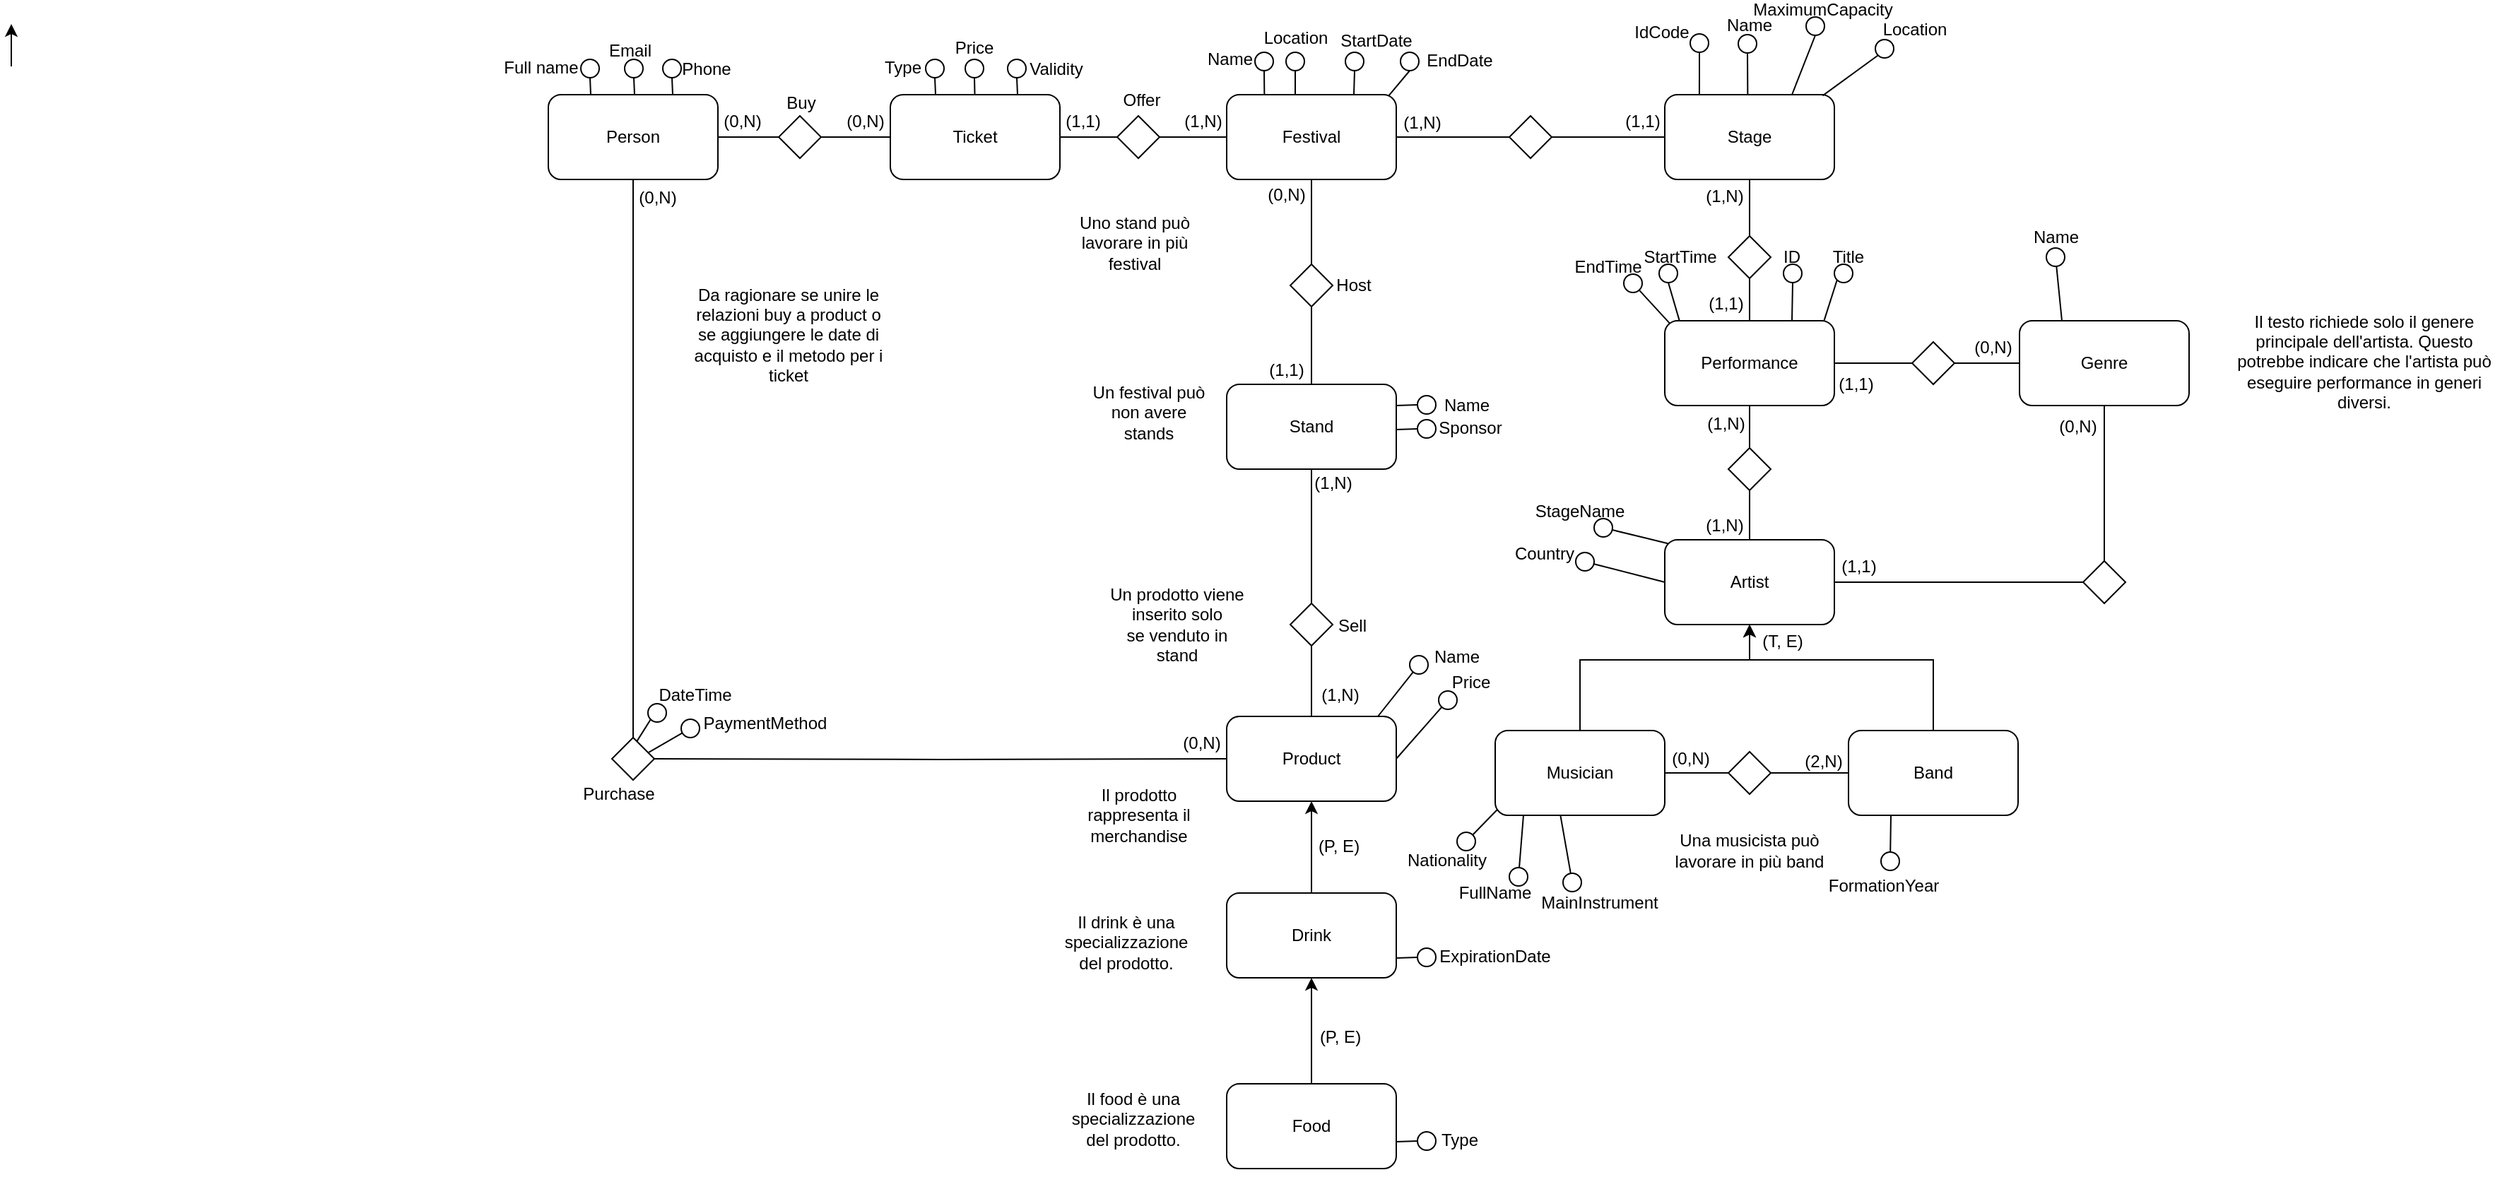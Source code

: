 <mxfile version="28.2.7">
  <diagram name="Pagina-1" id="s-XWecGlXijIhM-GH-9K">
    <mxGraphModel dx="2500" dy="947" grid="1" gridSize="10" guides="1" tooltips="1" connect="1" arrows="1" fold="1" page="1" pageScale="1" pageWidth="827" pageHeight="1169" math="0" shadow="0">
      <root>
        <mxCell id="0" />
        <mxCell id="1" parent="0" />
        <mxCell id="t1PmMs3IWx8FvDzvTRMG-1" value="Festival" style="rounded=1;whiteSpace=wrap;html=1;" parent="1" vertex="1">
          <mxGeometry x="200" y="120" width="120" height="60" as="geometry" />
        </mxCell>
        <mxCell id="t1PmMs3IWx8FvDzvTRMG-2" value="Artist" style="rounded=1;whiteSpace=wrap;html=1;" parent="1" vertex="1">
          <mxGeometry x="510" y="435" width="120" height="60" as="geometry" />
        </mxCell>
        <mxCell id="t1PmMs3IWx8FvDzvTRMG-3" value="Performance" style="rounded=1;whiteSpace=wrap;html=1;" parent="1" vertex="1">
          <mxGeometry x="510" y="280" width="120" height="60" as="geometry" />
        </mxCell>
        <mxCell id="t1PmMs3IWx8FvDzvTRMG-4" value="Stage" style="rounded=1;whiteSpace=wrap;html=1;" parent="1" vertex="1">
          <mxGeometry x="510" y="120" width="120" height="60" as="geometry" />
        </mxCell>
        <mxCell id="t1PmMs3IWx8FvDzvTRMG-10" style="edgeStyle=orthogonalEdgeStyle;rounded=0;orthogonalLoop=1;jettySize=auto;html=1;entryX=1;entryY=0.5;entryDx=0;entryDy=0;endArrow=none;endFill=0;" parent="1" source="t1PmMs3IWx8FvDzvTRMG-9" target="t1PmMs3IWx8FvDzvTRMG-1" edge="1">
          <mxGeometry relative="1" as="geometry" />
        </mxCell>
        <mxCell id="t1PmMs3IWx8FvDzvTRMG-9" value="" style="rhombus;whiteSpace=wrap;html=1;" parent="1" vertex="1">
          <mxGeometry x="400" y="135" width="30" height="30" as="geometry" />
        </mxCell>
        <mxCell id="t1PmMs3IWx8FvDzvTRMG-11" style="edgeStyle=orthogonalEdgeStyle;rounded=0;orthogonalLoop=1;jettySize=auto;html=1;endArrow=none;endFill=0;exitX=0;exitY=0.5;exitDx=0;exitDy=0;" parent="1" source="t1PmMs3IWx8FvDzvTRMG-4" target="t1PmMs3IWx8FvDzvTRMG-9" edge="1">
          <mxGeometry relative="1" as="geometry">
            <mxPoint x="540" y="140" as="sourcePoint" />
            <mxPoint x="460" y="140" as="targetPoint" />
          </mxGeometry>
        </mxCell>
        <mxCell id="t1PmMs3IWx8FvDzvTRMG-12" value="(1,1)" style="text;html=1;align=center;verticalAlign=middle;resizable=0;points=[];autosize=1;strokeColor=none;fillColor=none;" parent="1" vertex="1">
          <mxGeometry x="469" y="124" width="50" height="30" as="geometry" />
        </mxCell>
        <mxCell id="t1PmMs3IWx8FvDzvTRMG-13" value="(1,N)" style="text;html=1;align=center;verticalAlign=middle;resizable=0;points=[];autosize=1;strokeColor=none;fillColor=none;" parent="1" vertex="1">
          <mxGeometry x="313" y="125" width="50" height="30" as="geometry" />
        </mxCell>
        <mxCell id="t1PmMs3IWx8FvDzvTRMG-14" style="edgeStyle=orthogonalEdgeStyle;rounded=0;orthogonalLoop=1;jettySize=auto;html=1;entryX=0.5;entryY=1;entryDx=0;entryDy=0;endArrow=none;endFill=0;" parent="1" source="t1PmMs3IWx8FvDzvTRMG-15" target="t1PmMs3IWx8FvDzvTRMG-4" edge="1">
          <mxGeometry relative="1" as="geometry">
            <mxPoint x="250" y="300" as="targetPoint" />
          </mxGeometry>
        </mxCell>
        <mxCell id="t1PmMs3IWx8FvDzvTRMG-15" value="" style="rhombus;whiteSpace=wrap;html=1;" parent="1" vertex="1">
          <mxGeometry x="555" y="220" width="30" height="30" as="geometry" />
        </mxCell>
        <mxCell id="t1PmMs3IWx8FvDzvTRMG-16" style="edgeStyle=orthogonalEdgeStyle;rounded=0;orthogonalLoop=1;jettySize=auto;html=1;endArrow=none;endFill=0;exitX=0.5;exitY=0;exitDx=0;exitDy=0;" parent="1" source="t1PmMs3IWx8FvDzvTRMG-3" target="t1PmMs3IWx8FvDzvTRMG-15" edge="1">
          <mxGeometry relative="1" as="geometry">
            <mxPoint x="440" y="300" as="sourcePoint" />
            <mxPoint x="390" y="290" as="targetPoint" />
          </mxGeometry>
        </mxCell>
        <mxCell id="t1PmMs3IWx8FvDzvTRMG-17" value="(1,1)" style="text;html=1;align=center;verticalAlign=middle;resizable=0;points=[];autosize=1;strokeColor=none;fillColor=none;" parent="1" vertex="1">
          <mxGeometry x="528" y="253" width="50" height="30" as="geometry" />
        </mxCell>
        <mxCell id="t1PmMs3IWx8FvDzvTRMG-18" value="(1,N)" style="text;html=1;align=center;verticalAlign=middle;resizable=0;points=[];autosize=1;strokeColor=none;fillColor=none;" parent="1" vertex="1">
          <mxGeometry x="527" y="177" width="50" height="30" as="geometry" />
        </mxCell>
        <mxCell id="t1PmMs3IWx8FvDzvTRMG-20" style="edgeStyle=orthogonalEdgeStyle;rounded=0;orthogonalLoop=1;jettySize=auto;html=1;entryX=0.5;entryY=1;entryDx=0;entryDy=0;endArrow=none;endFill=0;" parent="1" source="t1PmMs3IWx8FvDzvTRMG-21" target="t1PmMs3IWx8FvDzvTRMG-3" edge="1">
          <mxGeometry relative="1" as="geometry">
            <mxPoint x="340" y="380" as="targetPoint" />
          </mxGeometry>
        </mxCell>
        <mxCell id="t1PmMs3IWx8FvDzvTRMG-21" value="" style="rhombus;whiteSpace=wrap;html=1;" parent="1" vertex="1">
          <mxGeometry x="555" y="370" width="30" height="30" as="geometry" />
        </mxCell>
        <mxCell id="t1PmMs3IWx8FvDzvTRMG-22" style="edgeStyle=orthogonalEdgeStyle;rounded=0;orthogonalLoop=1;jettySize=auto;html=1;endArrow=none;endFill=0;exitX=0.5;exitY=0;exitDx=0;exitDy=0;" parent="1" source="t1PmMs3IWx8FvDzvTRMG-2" target="t1PmMs3IWx8FvDzvTRMG-21" edge="1">
          <mxGeometry relative="1" as="geometry">
            <mxPoint x="570" y="430" as="sourcePoint" />
            <mxPoint x="160" y="490" as="targetPoint" />
          </mxGeometry>
        </mxCell>
        <mxCell id="t1PmMs3IWx8FvDzvTRMG-23" value="(1,N)" style="text;html=1;align=center;verticalAlign=middle;resizable=0;points=[];autosize=1;strokeColor=none;fillColor=none;" parent="1" vertex="1">
          <mxGeometry x="528" y="338" width="50" height="30" as="geometry" />
        </mxCell>
        <mxCell id="t1PmMs3IWx8FvDzvTRMG-24" value="(1,N)" style="text;html=1;align=center;verticalAlign=middle;resizable=0;points=[];autosize=1;strokeColor=none;fillColor=none;" parent="1" vertex="1">
          <mxGeometry x="527" y="410" width="50" height="30" as="geometry" />
        </mxCell>
        <mxCell id="t1PmMs3IWx8FvDzvTRMG-26" value="Musician" style="rounded=1;whiteSpace=wrap;html=1;" parent="1" vertex="1">
          <mxGeometry x="390" y="570" width="120" height="60" as="geometry" />
        </mxCell>
        <mxCell id="t1PmMs3IWx8FvDzvTRMG-27" value="" style="endArrow=classic;html=1;rounded=0;entryX=0.5;entryY=1;entryDx=0;entryDy=0;exitX=0.5;exitY=0;exitDx=0;exitDy=0;" parent="1" source="t1PmMs3IWx8FvDzvTRMG-26" target="t1PmMs3IWx8FvDzvTRMG-2" edge="1">
          <mxGeometry width="50" height="50" relative="1" as="geometry">
            <mxPoint x="530" y="540" as="sourcePoint" />
            <mxPoint x="580" y="490" as="targetPoint" />
            <Array as="points">
              <mxPoint x="450" y="520" />
              <mxPoint x="570" y="520" />
            </Array>
          </mxGeometry>
        </mxCell>
        <mxCell id="t1PmMs3IWx8FvDzvTRMG-28" value="Band" style="rounded=1;whiteSpace=wrap;html=1;" parent="1" vertex="1">
          <mxGeometry x="640" y="570" width="120" height="60" as="geometry" />
        </mxCell>
        <mxCell id="t1PmMs3IWx8FvDzvTRMG-29" value="" style="endArrow=classic;html=1;rounded=0;entryX=0.5;entryY=1;entryDx=0;entryDy=0;exitX=0.5;exitY=0;exitDx=0;exitDy=0;" parent="1" source="t1PmMs3IWx8FvDzvTRMG-28" target="t1PmMs3IWx8FvDzvTRMG-2" edge="1">
          <mxGeometry width="50" height="50" relative="1" as="geometry">
            <mxPoint x="800" y="540" as="sourcePoint" />
            <mxPoint x="600" y="330" as="targetPoint" />
            <Array as="points">
              <mxPoint x="700" y="520" />
              <mxPoint x="570" y="520" />
            </Array>
          </mxGeometry>
        </mxCell>
        <mxCell id="t1PmMs3IWx8FvDzvTRMG-30" style="edgeStyle=orthogonalEdgeStyle;rounded=0;orthogonalLoop=1;jettySize=auto;html=1;entryX=1;entryY=0.5;entryDx=0;entryDy=0;endArrow=none;endFill=0;" parent="1" source="t1PmMs3IWx8FvDzvTRMG-31" target="t1PmMs3IWx8FvDzvTRMG-26" edge="1">
          <mxGeometry relative="1" as="geometry">
            <mxPoint x="570" y="550" as="targetPoint" />
          </mxGeometry>
        </mxCell>
        <mxCell id="t1PmMs3IWx8FvDzvTRMG-31" value="" style="rhombus;whiteSpace=wrap;html=1;" parent="1" vertex="1">
          <mxGeometry x="555" y="585" width="30" height="30" as="geometry" />
        </mxCell>
        <mxCell id="t1PmMs3IWx8FvDzvTRMG-32" style="edgeStyle=orthogonalEdgeStyle;rounded=0;orthogonalLoop=1;jettySize=auto;html=1;endArrow=none;endFill=0;exitX=0;exitY=0.5;exitDx=0;exitDy=0;" parent="1" source="t1PmMs3IWx8FvDzvTRMG-28" target="t1PmMs3IWx8FvDzvTRMG-31" edge="1">
          <mxGeometry relative="1" as="geometry">
            <mxPoint x="790" y="680" as="sourcePoint" />
            <mxPoint x="390" y="660" as="targetPoint" />
          </mxGeometry>
        </mxCell>
        <mxCell id="t1PmMs3IWx8FvDzvTRMG-33" value="(0,N)" style="text;html=1;align=center;verticalAlign=middle;resizable=0;points=[];autosize=1;strokeColor=none;fillColor=none;" parent="1" vertex="1">
          <mxGeometry x="503" y="575" width="50" height="30" as="geometry" />
        </mxCell>
        <mxCell id="t1PmMs3IWx8FvDzvTRMG-34" value="(2,N)" style="text;html=1;align=center;verticalAlign=middle;resizable=0;points=[];autosize=1;strokeColor=none;fillColor=none;" parent="1" vertex="1">
          <mxGeometry x="597" y="577" width="50" height="30" as="geometry" />
        </mxCell>
        <mxCell id="t1PmMs3IWx8FvDzvTRMG-35" value="Una musicista può lavorare in più band" style="text;html=1;align=center;verticalAlign=middle;whiteSpace=wrap;rounded=0;" parent="1" vertex="1">
          <mxGeometry x="510" y="630" width="120" height="50" as="geometry" />
        </mxCell>
        <mxCell id="t1PmMs3IWx8FvDzvTRMG-36" value="Genre" style="rounded=1;whiteSpace=wrap;html=1;" parent="1" vertex="1">
          <mxGeometry x="761" y="280" width="120" height="60" as="geometry" />
        </mxCell>
        <mxCell id="t1PmMs3IWx8FvDzvTRMG-37" style="edgeStyle=orthogonalEdgeStyle;rounded=0;orthogonalLoop=1;jettySize=auto;html=1;entryX=0.5;entryY=1;entryDx=0;entryDy=0;endArrow=none;endFill=0;" parent="1" source="t1PmMs3IWx8FvDzvTRMG-38" target="t1PmMs3IWx8FvDzvTRMG-36" edge="1">
          <mxGeometry relative="1" as="geometry">
            <mxPoint x="795" y="375" as="targetPoint" />
          </mxGeometry>
        </mxCell>
        <mxCell id="t1PmMs3IWx8FvDzvTRMG-38" value="" style="rhombus;whiteSpace=wrap;html=1;" parent="1" vertex="1">
          <mxGeometry x="806" y="450" width="30" height="30" as="geometry" />
        </mxCell>
        <mxCell id="t1PmMs3IWx8FvDzvTRMG-39" style="edgeStyle=orthogonalEdgeStyle;rounded=0;orthogonalLoop=1;jettySize=auto;html=1;endArrow=none;endFill=0;exitX=1;exitY=0.5;exitDx=0;exitDy=0;" parent="1" source="t1PmMs3IWx8FvDzvTRMG-2" target="t1PmMs3IWx8FvDzvTRMG-38" edge="1">
          <mxGeometry relative="1" as="geometry">
            <mxPoint x="795" y="470" as="sourcePoint" />
            <mxPoint x="385" y="525" as="targetPoint" />
          </mxGeometry>
        </mxCell>
        <mxCell id="t1PmMs3IWx8FvDzvTRMG-40" value="(1,1)" style="text;html=1;align=center;verticalAlign=middle;resizable=0;points=[];autosize=1;strokeColor=none;fillColor=none;" parent="1" vertex="1">
          <mxGeometry x="622" y="439" width="50" height="30" as="geometry" />
        </mxCell>
        <mxCell id="t1PmMs3IWx8FvDzvTRMG-41" value="(0,N)" style="text;html=1;align=center;verticalAlign=middle;resizable=0;points=[];autosize=1;strokeColor=none;fillColor=none;" parent="1" vertex="1">
          <mxGeometry x="777" y="340" width="50" height="30" as="geometry" />
        </mxCell>
        <mxCell id="t1PmMs3IWx8FvDzvTRMG-42" style="edgeStyle=orthogonalEdgeStyle;rounded=0;orthogonalLoop=1;jettySize=auto;html=1;entryX=1;entryY=0.5;entryDx=0;entryDy=0;endArrow=none;endFill=0;" parent="1" source="t1PmMs3IWx8FvDzvTRMG-43" target="t1PmMs3IWx8FvDzvTRMG-3" edge="1">
          <mxGeometry relative="1" as="geometry">
            <mxPoint x="630" y="300" as="targetPoint" />
          </mxGeometry>
        </mxCell>
        <mxCell id="t1PmMs3IWx8FvDzvTRMG-43" value="" style="rhombus;whiteSpace=wrap;html=1;" parent="1" vertex="1">
          <mxGeometry x="685" y="295" width="30" height="30" as="geometry" />
        </mxCell>
        <mxCell id="t1PmMs3IWx8FvDzvTRMG-44" style="edgeStyle=orthogonalEdgeStyle;rounded=0;orthogonalLoop=1;jettySize=auto;html=1;endArrow=none;endFill=0;exitX=0;exitY=0.5;exitDx=0;exitDy=0;" parent="1" source="t1PmMs3IWx8FvDzvTRMG-36" target="t1PmMs3IWx8FvDzvTRMG-43" edge="1">
          <mxGeometry relative="1" as="geometry">
            <mxPoint x="760" y="295" as="sourcePoint" />
            <mxPoint x="270" y="400" as="targetPoint" />
          </mxGeometry>
        </mxCell>
        <mxCell id="t1PmMs3IWx8FvDzvTRMG-45" value="(0,N)" style="text;html=1;align=center;verticalAlign=middle;resizable=0;points=[];autosize=1;strokeColor=none;fillColor=none;" parent="1" vertex="1">
          <mxGeometry x="717" y="284" width="50" height="30" as="geometry" />
        </mxCell>
        <mxCell id="t1PmMs3IWx8FvDzvTRMG-46" value="(1,1)" style="text;html=1;align=center;verticalAlign=middle;resizable=0;points=[];autosize=1;strokeColor=none;fillColor=none;" parent="1" vertex="1">
          <mxGeometry x="620" y="310" width="50" height="30" as="geometry" />
        </mxCell>
        <mxCell id="t1PmMs3IWx8FvDzvTRMG-51" value="Il testo richiede solo il genere principale dell&#39;artista. Questo potrebbe indicare che l&#39;artista può eseguire performance in generi diversi." style="text;html=1;align=center;verticalAlign=middle;whiteSpace=wrap;rounded=0;" parent="1" vertex="1">
          <mxGeometry x="910" y="264" width="190" height="90" as="geometry" />
        </mxCell>
        <mxCell id="t1PmMs3IWx8FvDzvTRMG-52" value="Stand" style="rounded=1;whiteSpace=wrap;html=1;" parent="1" vertex="1">
          <mxGeometry x="200" y="325" width="120" height="60" as="geometry" />
        </mxCell>
        <mxCell id="t1PmMs3IWx8FvDzvTRMG-54" style="edgeStyle=orthogonalEdgeStyle;rounded=0;orthogonalLoop=1;jettySize=auto;html=1;entryX=0.5;entryY=1;entryDx=0;entryDy=0;endArrow=none;endFill=0;" parent="1" source="t1PmMs3IWx8FvDzvTRMG-55" target="t1PmMs3IWx8FvDzvTRMG-1" edge="1">
          <mxGeometry relative="1" as="geometry">
            <mxPoint x="277.5" y="200" as="targetPoint" />
          </mxGeometry>
        </mxCell>
        <mxCell id="t1PmMs3IWx8FvDzvTRMG-55" value="" style="rhombus;whiteSpace=wrap;html=1;" parent="1" vertex="1">
          <mxGeometry x="245" y="240" width="30" height="30" as="geometry" />
        </mxCell>
        <mxCell id="t1PmMs3IWx8FvDzvTRMG-56" style="edgeStyle=orthogonalEdgeStyle;rounded=0;orthogonalLoop=1;jettySize=auto;html=1;endArrow=none;endFill=0;exitX=0.5;exitY=0;exitDx=0;exitDy=0;" parent="1" source="t1PmMs3IWx8FvDzvTRMG-52" target="t1PmMs3IWx8FvDzvTRMG-55" edge="1">
          <mxGeometry relative="1" as="geometry">
            <mxPoint x="277.5" y="300" as="sourcePoint" />
            <mxPoint x="97.5" y="310" as="targetPoint" />
          </mxGeometry>
        </mxCell>
        <mxCell id="t1PmMs3IWx8FvDzvTRMG-57" value="(1,1)" style="text;html=1;align=center;verticalAlign=middle;resizable=0;points=[];autosize=1;strokeColor=none;fillColor=none;" parent="1" vertex="1">
          <mxGeometry x="217" y="300" width="50" height="30" as="geometry" />
        </mxCell>
        <mxCell id="t1PmMs3IWx8FvDzvTRMG-58" value="(0,N)" style="text;html=1;align=center;verticalAlign=middle;resizable=0;points=[];autosize=1;strokeColor=none;fillColor=none;" parent="1" vertex="1">
          <mxGeometry x="217" y="176" width="50" height="30" as="geometry" />
        </mxCell>
        <mxCell id="t1PmMs3IWx8FvDzvTRMG-59" value="Un festival può non avere stands" style="text;html=1;align=center;verticalAlign=middle;whiteSpace=wrap;rounded=0;" parent="1" vertex="1">
          <mxGeometry x="100" y="310" width="90" height="70" as="geometry" />
        </mxCell>
        <mxCell id="t1PmMs3IWx8FvDzvTRMG-60" value="Uno stand può lavorare in più festival" style="text;html=1;align=center;verticalAlign=middle;whiteSpace=wrap;rounded=0;" parent="1" vertex="1">
          <mxGeometry x="90" y="190" width="90" height="70" as="geometry" />
        </mxCell>
        <mxCell id="t1PmMs3IWx8FvDzvTRMG-61" value="Product" style="rounded=1;whiteSpace=wrap;html=1;" parent="1" vertex="1">
          <mxGeometry x="200" y="560" width="120" height="60" as="geometry" />
        </mxCell>
        <mxCell id="t1PmMs3IWx8FvDzvTRMG-62" style="edgeStyle=orthogonalEdgeStyle;rounded=0;orthogonalLoop=1;jettySize=auto;html=1;entryX=0.5;entryY=1;entryDx=0;entryDy=0;endArrow=none;endFill=0;" parent="1" source="t1PmMs3IWx8FvDzvTRMG-63" target="t1PmMs3IWx8FvDzvTRMG-52" edge="1">
          <mxGeometry relative="1" as="geometry">
            <mxPoint x="310" y="490" as="targetPoint" />
          </mxGeometry>
        </mxCell>
        <mxCell id="t1PmMs3IWx8FvDzvTRMG-63" value="" style="rhombus;whiteSpace=wrap;html=1;" parent="1" vertex="1">
          <mxGeometry x="245" y="480" width="30" height="30" as="geometry" />
        </mxCell>
        <mxCell id="t1PmMs3IWx8FvDzvTRMG-64" style="edgeStyle=orthogonalEdgeStyle;rounded=0;orthogonalLoop=1;jettySize=auto;html=1;endArrow=none;endFill=0;exitX=0.5;exitY=0;exitDx=0;exitDy=0;" parent="1" source="t1PmMs3IWx8FvDzvTRMG-61" target="t1PmMs3IWx8FvDzvTRMG-63" edge="1">
          <mxGeometry relative="1" as="geometry">
            <mxPoint x="435" y="705" as="sourcePoint" />
            <mxPoint x="272.5" y="690" as="targetPoint" />
          </mxGeometry>
        </mxCell>
        <mxCell id="t1PmMs3IWx8FvDzvTRMG-65" value="(1,N)" style="text;html=1;align=center;verticalAlign=middle;resizable=0;points=[];autosize=1;strokeColor=none;fillColor=none;" parent="1" vertex="1">
          <mxGeometry x="250" y="380" width="50" height="30" as="geometry" />
        </mxCell>
        <mxCell id="t1PmMs3IWx8FvDzvTRMG-66" value="(1,N)" style="text;html=1;align=center;verticalAlign=middle;resizable=0;points=[];autosize=1;strokeColor=none;fillColor=none;" parent="1" vertex="1">
          <mxGeometry x="255" y="530" width="50" height="30" as="geometry" />
        </mxCell>
        <mxCell id="t1PmMs3IWx8FvDzvTRMG-68" value="Un prodotto viene inserito solo se&amp;nbsp;venduto in stand" style="text;html=1;align=center;verticalAlign=middle;rounded=0;whiteSpace=wrap;" parent="1" vertex="1">
          <mxGeometry x="115" y="450" width="100" height="90" as="geometry" />
        </mxCell>
        <mxCell id="t1PmMs3IWx8FvDzvTRMG-69" value="Drink" style="rounded=1;whiteSpace=wrap;html=1;" parent="1" vertex="1">
          <mxGeometry x="200" y="685" width="120" height="60" as="geometry" />
        </mxCell>
        <mxCell id="t1PmMs3IWx8FvDzvTRMG-70" value="Food" style="rounded=1;whiteSpace=wrap;html=1;" parent="1" vertex="1">
          <mxGeometry x="200" y="820" width="120" height="60" as="geometry" />
        </mxCell>
        <mxCell id="t1PmMs3IWx8FvDzvTRMG-71" style="edgeStyle=orthogonalEdgeStyle;rounded=0;orthogonalLoop=1;jettySize=auto;html=1;exitX=0.5;exitY=1;exitDx=0;exitDy=0;" parent="1" source="t1PmMs3IWx8FvDzvTRMG-70" target="t1PmMs3IWx8FvDzvTRMG-70" edge="1">
          <mxGeometry relative="1" as="geometry" />
        </mxCell>
        <mxCell id="t1PmMs3IWx8FvDzvTRMG-72" value="" style="endArrow=classic;html=1;rounded=0;entryX=0.5;entryY=1;entryDx=0;entryDy=0;exitX=0.5;exitY=0;exitDx=0;exitDy=0;" parent="1" source="t1PmMs3IWx8FvDzvTRMG-70" target="t1PmMs3IWx8FvDzvTRMG-69" edge="1">
          <mxGeometry width="50" height="50" relative="1" as="geometry">
            <mxPoint x="285" y="870" as="sourcePoint" />
            <mxPoint x="335" y="820" as="targetPoint" />
          </mxGeometry>
        </mxCell>
        <mxCell id="t1PmMs3IWx8FvDzvTRMG-73" value="" style="endArrow=classic;html=1;rounded=0;entryX=0.5;entryY=1;entryDx=0;entryDy=0;exitX=0.5;exitY=0;exitDx=0;exitDy=0;" parent="1" source="t1PmMs3IWx8FvDzvTRMG-69" target="t1PmMs3IWx8FvDzvTRMG-61" edge="1">
          <mxGeometry width="50" height="50" relative="1" as="geometry">
            <mxPoint x="285" y="870" as="sourcePoint" />
            <mxPoint x="335" y="820" as="targetPoint" />
          </mxGeometry>
        </mxCell>
        <mxCell id="t1PmMs3IWx8FvDzvTRMG-74" value="Il prodotto rappresenta il merchandise" style="text;html=1;align=center;verticalAlign=middle;whiteSpace=wrap;rounded=0;" parent="1" vertex="1">
          <mxGeometry x="98" y="605" width="80" height="50" as="geometry" />
        </mxCell>
        <mxCell id="t1PmMs3IWx8FvDzvTRMG-75" value="Il drink è una specializzazione del prodotto." style="text;html=1;align=center;verticalAlign=middle;whiteSpace=wrap;rounded=0;" parent="1" vertex="1">
          <mxGeometry x="89" y="695" width="80" height="50" as="geometry" />
        </mxCell>
        <mxCell id="t1PmMs3IWx8FvDzvTRMG-76" value="Il food è una specializzazione del prodotto." style="text;html=1;align=center;verticalAlign=middle;whiteSpace=wrap;rounded=0;" parent="1" vertex="1">
          <mxGeometry x="94" y="820" width="80" height="50" as="geometry" />
        </mxCell>
        <mxCell id="t1PmMs3IWx8FvDzvTRMG-77" value="Ticket" style="rounded=1;whiteSpace=wrap;html=1;" parent="1" vertex="1">
          <mxGeometry x="-38" y="120" width="120" height="60" as="geometry" />
        </mxCell>
        <mxCell id="t1PmMs3IWx8FvDzvTRMG-78" style="edgeStyle=orthogonalEdgeStyle;rounded=0;orthogonalLoop=1;jettySize=auto;html=1;endArrow=none;endFill=0;entryX=1;entryY=0.5;entryDx=0;entryDy=0;" parent="1" source="t1PmMs3IWx8FvDzvTRMG-79" target="t1PmMs3IWx8FvDzvTRMG-77" edge="1">
          <mxGeometry relative="1" as="geometry">
            <mxPoint x="100" y="140" as="targetPoint" />
          </mxGeometry>
        </mxCell>
        <mxCell id="t1PmMs3IWx8FvDzvTRMG-79" value="" style="rhombus;whiteSpace=wrap;html=1;" parent="1" vertex="1">
          <mxGeometry x="122.5" y="135" width="30" height="30" as="geometry" />
        </mxCell>
        <mxCell id="t1PmMs3IWx8FvDzvTRMG-80" style="edgeStyle=orthogonalEdgeStyle;rounded=0;orthogonalLoop=1;jettySize=auto;html=1;endArrow=none;endFill=0;entryX=1;entryY=0.5;entryDx=0;entryDy=0;exitX=0;exitY=0.5;exitDx=0;exitDy=0;" parent="1" source="t1PmMs3IWx8FvDzvTRMG-1" target="t1PmMs3IWx8FvDzvTRMG-79" edge="1">
          <mxGeometry relative="1" as="geometry">
            <mxPoint x="190" y="150" as="sourcePoint" />
            <mxPoint x="122.5" y="160" as="targetPoint" />
          </mxGeometry>
        </mxCell>
        <mxCell id="t1PmMs3IWx8FvDzvTRMG-81" value="(1,1)" style="text;html=1;align=center;verticalAlign=middle;resizable=0;points=[];autosize=1;strokeColor=none;fillColor=none;" parent="1" vertex="1">
          <mxGeometry x="72.5" y="124" width="50" height="30" as="geometry" />
        </mxCell>
        <mxCell id="t1PmMs3IWx8FvDzvTRMG-82" value="(1,N)" style="text;html=1;align=center;verticalAlign=middle;resizable=0;points=[];autosize=1;strokeColor=none;fillColor=none;" parent="1" vertex="1">
          <mxGeometry x="158" y="124" width="50" height="30" as="geometry" />
        </mxCell>
        <mxCell id="t1PmMs3IWx8FvDzvTRMG-83" value="Person" style="rounded=1;whiteSpace=wrap;html=1;" parent="1" vertex="1">
          <mxGeometry x="-280" y="120" width="120" height="60" as="geometry" />
        </mxCell>
        <mxCell id="t1PmMs3IWx8FvDzvTRMG-84" style="edgeStyle=orthogonalEdgeStyle;rounded=0;orthogonalLoop=1;jettySize=auto;html=1;endArrow=none;endFill=0;entryX=1;entryY=0.5;entryDx=0;entryDy=0;" parent="1" source="t1PmMs3IWx8FvDzvTRMG-85" target="t1PmMs3IWx8FvDzvTRMG-83" edge="1">
          <mxGeometry relative="1" as="geometry">
            <mxPoint x="-140" y="160" as="targetPoint" />
          </mxGeometry>
        </mxCell>
        <mxCell id="t1PmMs3IWx8FvDzvTRMG-85" value="" style="rhombus;whiteSpace=wrap;html=1;" parent="1" vertex="1">
          <mxGeometry x="-117" y="135" width="30" height="30" as="geometry" />
        </mxCell>
        <mxCell id="t1PmMs3IWx8FvDzvTRMG-86" style="edgeStyle=orthogonalEdgeStyle;rounded=0;orthogonalLoop=1;jettySize=auto;html=1;endArrow=none;endFill=0;entryX=1;entryY=0.5;entryDx=0;entryDy=0;exitX=0;exitY=0.5;exitDx=0;exitDy=0;" parent="1" source="t1PmMs3IWx8FvDzvTRMG-77" target="t1PmMs3IWx8FvDzvTRMG-85" edge="1">
          <mxGeometry relative="1" as="geometry">
            <mxPoint x="-42.5" y="150" as="sourcePoint" />
            <mxPoint x="-120" y="160" as="targetPoint" />
          </mxGeometry>
        </mxCell>
        <mxCell id="t1PmMs3IWx8FvDzvTRMG-87" value="(0,N)" style="text;html=1;align=center;verticalAlign=middle;resizable=0;points=[];autosize=1;strokeColor=none;fillColor=none;" parent="1" vertex="1">
          <mxGeometry x="-81" y="124" width="50" height="30" as="geometry" />
        </mxCell>
        <mxCell id="t1PmMs3IWx8FvDzvTRMG-88" value="(0,N)" style="text;html=1;align=center;verticalAlign=middle;resizable=0;points=[];autosize=1;strokeColor=none;fillColor=none;" parent="1" vertex="1">
          <mxGeometry x="-168" y="124" width="50" height="30" as="geometry" />
        </mxCell>
        <mxCell id="t1PmMs3IWx8FvDzvTRMG-90" style="edgeStyle=orthogonalEdgeStyle;rounded=0;orthogonalLoop=1;jettySize=auto;html=1;entryX=0.5;entryY=1;entryDx=0;entryDy=0;endArrow=none;endFill=0;" parent="1" source="t1PmMs3IWx8FvDzvTRMG-91" target="t1PmMs3IWx8FvDzvTRMG-83" edge="1">
          <mxGeometry relative="1" as="geometry">
            <mxPoint x="-125" y="275" as="targetPoint" />
          </mxGeometry>
        </mxCell>
        <mxCell id="t1PmMs3IWx8FvDzvTRMG-91" value="" style="rhombus;whiteSpace=wrap;html=1;" parent="1" vertex="1">
          <mxGeometry x="-235" y="575" width="30" height="30" as="geometry" />
        </mxCell>
        <mxCell id="t1PmMs3IWx8FvDzvTRMG-92" style="edgeStyle=orthogonalEdgeStyle;rounded=0;orthogonalLoop=1;jettySize=auto;html=1;endArrow=none;endFill=0;exitX=0;exitY=0.5;exitDx=0;exitDy=0;entryX=1;entryY=0.5;entryDx=0;entryDy=0;" parent="1" target="t1PmMs3IWx8FvDzvTRMG-91" edge="1">
          <mxGeometry relative="1" as="geometry">
            <mxPoint x="200" y="590" as="sourcePoint" />
            <mxPoint x="-180" y="600" as="targetPoint" />
          </mxGeometry>
        </mxCell>
        <mxCell id="t1PmMs3IWx8FvDzvTRMG-93" value="(0,N)" style="text;html=1;align=center;verticalAlign=middle;resizable=0;points=[];autosize=1;strokeColor=none;fillColor=none;" parent="1" vertex="1">
          <mxGeometry x="-228" y="178" width="50" height="30" as="geometry" />
        </mxCell>
        <mxCell id="t1PmMs3IWx8FvDzvTRMG-94" value="(0,N)" style="text;html=1;align=center;verticalAlign=middle;resizable=0;points=[];autosize=1;strokeColor=none;fillColor=none;" parent="1" vertex="1">
          <mxGeometry x="156.5" y="564" width="50" height="30" as="geometry" />
        </mxCell>
        <mxCell id="glZ-dOasdqyVMI1zNMbs-1" value="(T, E)" style="text;html=1;align=center;verticalAlign=middle;resizable=0;points=[];autosize=1;strokeColor=none;fillColor=none;" parent="1" vertex="1">
          <mxGeometry x="568" y="492" width="50" height="30" as="geometry" />
        </mxCell>
        <mxCell id="glZ-dOasdqyVMI1zNMbs-2" value="(P, E)" style="text;html=1;align=center;verticalAlign=middle;resizable=0;points=[];autosize=1;strokeColor=none;fillColor=none;" parent="1" vertex="1">
          <mxGeometry x="254" y="637" width="50" height="30" as="geometry" />
        </mxCell>
        <mxCell id="glZ-dOasdqyVMI1zNMbs-3" value="(P, E)" style="text;html=1;align=center;verticalAlign=middle;resizable=0;points=[];autosize=1;strokeColor=none;fillColor=none;" parent="1" vertex="1">
          <mxGeometry x="255" y="772" width="50" height="30" as="geometry" />
        </mxCell>
        <mxCell id="glZ-dOasdqyVMI1zNMbs-19" value="" style="ellipse;whiteSpace=wrap;html=1;aspect=fixed;" parent="1" vertex="1">
          <mxGeometry x="335" y="333" width="13" height="13" as="geometry" />
        </mxCell>
        <mxCell id="glZ-dOasdqyVMI1zNMbs-20" value="" style="endArrow=none;html=1;rounded=0;entryX=1;entryY=0.25;entryDx=0;entryDy=0;exitX=0;exitY=0.5;exitDx=0;exitDy=0;" parent="1" source="glZ-dOasdqyVMI1zNMbs-19" edge="1" target="t1PmMs3IWx8FvDzvTRMG-52">
          <mxGeometry width="50" height="50" relative="1" as="geometry">
            <mxPoint x="326" y="336.5" as="sourcePoint" />
            <mxPoint x="386" y="336.5" as="targetPoint" />
          </mxGeometry>
        </mxCell>
        <mxCell id="glZ-dOasdqyVMI1zNMbs-21" value="" style="ellipse;whiteSpace=wrap;html=1;aspect=fixed;" parent="1" vertex="1">
          <mxGeometry x="-209.5" y="551" width="13" height="13" as="geometry" />
        </mxCell>
        <mxCell id="glZ-dOasdqyVMI1zNMbs-22" value="" style="endArrow=none;html=1;rounded=0;entryX=0.59;entryY=0.085;entryDx=0;entryDy=0;exitX=0;exitY=1;exitDx=0;exitDy=0;entryPerimeter=0;" parent="1" source="glZ-dOasdqyVMI1zNMbs-21" edge="1" target="t1PmMs3IWx8FvDzvTRMG-91">
          <mxGeometry width="50" height="50" relative="1" as="geometry">
            <mxPoint x="-220" y="546.5" as="sourcePoint" />
            <mxPoint x="-160" y="546.5" as="targetPoint" />
          </mxGeometry>
        </mxCell>
        <mxCell id="glZ-dOasdqyVMI1zNMbs-31" value="" style="ellipse;whiteSpace=wrap;html=1;aspect=fixed;" parent="1" vertex="1">
          <mxGeometry x="323" y="90" width="13" height="13" as="geometry" />
        </mxCell>
        <mxCell id="glZ-dOasdqyVMI1zNMbs-32" value="" style="endArrow=none;html=1;rounded=0;entryX=0.955;entryY=0.013;entryDx=0;entryDy=0;entryPerimeter=0;exitX=0.5;exitY=1;exitDx=0;exitDy=0;" parent="1" source="glZ-dOasdqyVMI1zNMbs-31" edge="1" target="t1PmMs3IWx8FvDzvTRMG-1">
          <mxGeometry width="50" height="50" relative="1" as="geometry">
            <mxPoint x="350" y="100" as="sourcePoint" />
            <mxPoint x="320" y="120" as="targetPoint" />
          </mxGeometry>
        </mxCell>
        <mxCell id="1U37Jf4oI8V5bz3e3lb--1" style="edgeStyle=orthogonalEdgeStyle;rounded=0;orthogonalLoop=1;jettySize=auto;html=1;" parent="1" edge="1">
          <mxGeometry relative="1" as="geometry">
            <mxPoint x="-660" y="70" as="targetPoint" />
            <mxPoint x="-660" y="100" as="sourcePoint" />
          </mxGeometry>
        </mxCell>
        <mxCell id="glZ-dOasdqyVMI1zNMbs-33" value="" style="ellipse;whiteSpace=wrap;html=1;aspect=fixed;" parent="1" vertex="1">
          <mxGeometry x="284" y="90" width="13" height="13" as="geometry" />
        </mxCell>
        <mxCell id="glZ-dOasdqyVMI1zNMbs-34" value="" style="endArrow=none;html=1;rounded=0;entryX=0.75;entryY=0;entryDx=0;entryDy=0;exitX=0.5;exitY=1;exitDx=0;exitDy=0;" parent="1" source="glZ-dOasdqyVMI1zNMbs-33" edge="1" target="t1PmMs3IWx8FvDzvTRMG-1">
          <mxGeometry width="50" height="50" relative="1" as="geometry">
            <mxPoint x="-343" y="226.5" as="sourcePoint" />
            <mxPoint x="-283" y="226.5" as="targetPoint" />
          </mxGeometry>
        </mxCell>
        <mxCell id="glZ-dOasdqyVMI1zNMbs-62" value="" style="edgeStyle=orthogonalEdgeStyle;rounded=0;orthogonalLoop=1;jettySize=auto;html=1;entryX=0.5;entryY=0;entryDx=0;entryDy=0;endArrow=none;endFill=0;" parent="1" source="glZ-dOasdqyVMI1zNMbs-35" target="t1PmMs3IWx8FvDzvTRMG-1" edge="1">
          <mxGeometry relative="1" as="geometry">
            <Array as="points">
              <mxPoint x="249" y="120" />
            </Array>
          </mxGeometry>
        </mxCell>
        <mxCell id="glZ-dOasdqyVMI1zNMbs-35" value="" style="ellipse;whiteSpace=wrap;html=1;aspect=fixed;" parent="1" vertex="1">
          <mxGeometry x="242" y="90" width="13" height="13" as="geometry" />
        </mxCell>
        <mxCell id="glZ-dOasdqyVMI1zNMbs-43" value="" style="ellipse;whiteSpace=wrap;html=1;aspect=fixed;" parent="1" vertex="1">
          <mxGeometry x="15" y="95" width="13" height="13" as="geometry" />
        </mxCell>
        <mxCell id="glZ-dOasdqyVMI1zNMbs-44" value="" style="endArrow=none;html=1;rounded=0;entryX=0.473;entryY=0.007;entryDx=0;entryDy=0;exitX=0.5;exitY=1;exitDx=0;exitDy=0;entryPerimeter=0;" parent="1" source="glZ-dOasdqyVMI1zNMbs-43" edge="1">
          <mxGeometry width="50" height="50" relative="1" as="geometry">
            <mxPoint x="-10" y="94.5" as="sourcePoint" />
            <mxPoint x="21.76" y="120.42" as="targetPoint" />
          </mxGeometry>
        </mxCell>
        <mxCell id="glZ-dOasdqyVMI1zNMbs-45" value="" style="ellipse;whiteSpace=wrap;html=1;aspect=fixed;" parent="1" vertex="1">
          <mxGeometry x="610" y="65" width="13" height="13" as="geometry" />
        </mxCell>
        <mxCell id="glZ-dOasdqyVMI1zNMbs-46" value="" style="endArrow=none;html=1;rounded=0;exitX=0.5;exitY=1;exitDx=0;exitDy=0;entryX=0.75;entryY=0;entryDx=0;entryDy=0;" parent="1" source="glZ-dOasdqyVMI1zNMbs-45" edge="1" target="t1PmMs3IWx8FvDzvTRMG-4">
          <mxGeometry width="50" height="50" relative="1" as="geometry">
            <mxPoint x="-323" y="346.5" as="sourcePoint" />
            <mxPoint x="598.4" y="110" as="targetPoint" />
          </mxGeometry>
        </mxCell>
        <mxCell id="glZ-dOasdqyVMI1zNMbs-47" value="" style="ellipse;whiteSpace=wrap;html=1;aspect=fixed;" parent="1" vertex="1">
          <mxGeometry x="562" y="77.5" width="13" height="13" as="geometry" />
        </mxCell>
        <mxCell id="glZ-dOasdqyVMI1zNMbs-48" value="" style="endArrow=none;html=1;rounded=0;entryX=0.489;entryY=0.003;entryDx=0;entryDy=0;exitX=0.5;exitY=1;exitDx=0;exitDy=0;entryPerimeter=0;" parent="1" source="glZ-dOasdqyVMI1zNMbs-47" edge="1" target="t1PmMs3IWx8FvDzvTRMG-4">
          <mxGeometry width="50" height="50" relative="1" as="geometry">
            <mxPoint x="-323" y="366.5" as="sourcePoint" />
            <mxPoint x="-263" y="366.5" as="targetPoint" />
          </mxGeometry>
        </mxCell>
        <mxCell id="glZ-dOasdqyVMI1zNMbs-49" value="" style="ellipse;whiteSpace=wrap;html=1;aspect=fixed;" parent="1" vertex="1">
          <mxGeometry x="528" y="77" width="13" height="13" as="geometry" />
        </mxCell>
        <mxCell id="glZ-dOasdqyVMI1zNMbs-57" value="" style="ellipse;whiteSpace=wrap;html=1;aspect=fixed;" parent="1" vertex="1">
          <mxGeometry x="220" y="90" width="13" height="13" as="geometry" />
        </mxCell>
        <mxCell id="glZ-dOasdqyVMI1zNMbs-58" value="" style="endArrow=none;html=1;rounded=0;entryX=0.25;entryY=0;entryDx=0;entryDy=0;" parent="1" source="glZ-dOasdqyVMI1zNMbs-57" edge="1">
          <mxGeometry width="50" height="50" relative="1" as="geometry">
            <mxPoint x="177" y="53.62" as="sourcePoint" />
            <mxPoint x="226.69" y="120" as="targetPoint" />
          </mxGeometry>
        </mxCell>
        <mxCell id="glZ-dOasdqyVMI1zNMbs-60" value="Name" style="text;html=1;align=center;verticalAlign=middle;resizable=0;points=[];autosize=1;strokeColor=none;fillColor=none;" parent="1" vertex="1">
          <mxGeometry x="172" y="79.5" width="60" height="30" as="geometry" />
        </mxCell>
        <mxCell id="glZ-dOasdqyVMI1zNMbs-63" value="Location" style="text;html=1;align=center;verticalAlign=middle;whiteSpace=wrap;rounded=0;" parent="1" vertex="1">
          <mxGeometry x="219" y="65" width="60" height="30" as="geometry" />
        </mxCell>
        <mxCell id="1U37Jf4oI8V5bz3e3lb--17" style="edgeStyle=orthogonalEdgeStyle;rounded=0;orthogonalLoop=1;jettySize=auto;html=1;exitX=0.5;exitY=1;exitDx=0;exitDy=0;entryX=0.204;entryY=0;entryDx=0;entryDy=0;entryPerimeter=0;endArrow=none;endFill=0;" edge="1" parent="1" source="glZ-dOasdqyVMI1zNMbs-49" target="t1PmMs3IWx8FvDzvTRMG-4">
          <mxGeometry relative="1" as="geometry" />
        </mxCell>
        <mxCell id="TPkK5msz5t8PLeYrQ9Gh-1" value="StartDate" style="text;html=1;whiteSpace=wrap;strokeColor=none;fillColor=none;align=center;verticalAlign=middle;rounded=0;" vertex="1" parent="1">
          <mxGeometry x="276" y="67" width="60" height="30" as="geometry" />
        </mxCell>
        <mxCell id="1U37Jf4oI8V5bz3e3lb--19" value="IdCode" style="text;html=1;whiteSpace=wrap;strokeColor=none;fillColor=none;align=center;verticalAlign=middle;rounded=0;" vertex="1" parent="1">
          <mxGeometry x="478" y="60.5" width="60" height="30" as="geometry" />
        </mxCell>
        <mxCell id="TPkK5msz5t8PLeYrQ9Gh-2" value="EndDate" style="text;html=1;whiteSpace=wrap;strokeColor=none;fillColor=none;align=center;verticalAlign=middle;rounded=0;" vertex="1" parent="1">
          <mxGeometry x="335" y="81" width="60" height="30" as="geometry" />
        </mxCell>
        <mxCell id="TPkK5msz5t8PLeYrQ9Gh-4" value="" style="ellipse;whiteSpace=wrap;html=1;aspect=fixed;" vertex="1" parent="1">
          <mxGeometry x="45" y="95" width="13" height="13" as="geometry" />
        </mxCell>
        <mxCell id="1U37Jf4oI8V5bz3e3lb--20" value="Name" style="text;html=1;whiteSpace=wrap;strokeColor=none;fillColor=none;align=center;verticalAlign=middle;rounded=0;" vertex="1" parent="1">
          <mxGeometry x="545" y="61" width="50" height="20" as="geometry" />
        </mxCell>
        <mxCell id="TPkK5msz5t8PLeYrQ9Gh-5" value="" style="endArrow=none;html=1;rounded=0;entryX=0.75;entryY=0;entryDx=0;entryDy=0;exitX=0.5;exitY=1;exitDx=0;exitDy=0;" edge="1" parent="1" source="TPkK5msz5t8PLeYrQ9Gh-4" target="t1PmMs3IWx8FvDzvTRMG-77">
          <mxGeometry width="50" height="50" relative="1" as="geometry">
            <mxPoint x="23" y="94.5" as="sourcePoint" />
            <mxPoint x="55" y="120" as="targetPoint" />
          </mxGeometry>
        </mxCell>
        <mxCell id="1U37Jf4oI8V5bz3e3lb--21" value="MaximumCapacity" style="text;html=1;whiteSpace=wrap;strokeColor=none;fillColor=none;align=center;verticalAlign=middle;rounded=0;" vertex="1" parent="1">
          <mxGeometry x="597" y="55" width="50" height="10" as="geometry" />
        </mxCell>
        <mxCell id="TPkK5msz5t8PLeYrQ9Gh-6" value="" style="ellipse;whiteSpace=wrap;html=1;aspect=fixed;" vertex="1" parent="1">
          <mxGeometry x="-13" y="95" width="13" height="13" as="geometry" />
        </mxCell>
        <mxCell id="1U37Jf4oI8V5bz3e3lb--23" style="rounded=0;orthogonalLoop=1;jettySize=auto;html=1;exitX=0;exitY=1;exitDx=0;exitDy=0;entryX=0.931;entryY=0.011;entryDx=0;entryDy=0;endArrow=none;endFill=0;entryPerimeter=0;" edge="1" parent="1" source="1U37Jf4oI8V5bz3e3lb--22" target="t1PmMs3IWx8FvDzvTRMG-4">
          <mxGeometry relative="1" as="geometry" />
        </mxCell>
        <mxCell id="TPkK5msz5t8PLeYrQ9Gh-7" value="" style="endArrow=none;html=1;rounded=0;entryX=0.473;entryY=0.007;entryDx=0;entryDy=0;exitX=0.5;exitY=1;exitDx=0;exitDy=0;entryPerimeter=0;" edge="1" parent="1" source="TPkK5msz5t8PLeYrQ9Gh-6">
          <mxGeometry width="50" height="50" relative="1" as="geometry">
            <mxPoint x="-38" y="94.5" as="sourcePoint" />
            <mxPoint x="-6" y="120" as="targetPoint" />
          </mxGeometry>
        </mxCell>
        <mxCell id="1U37Jf4oI8V5bz3e3lb--22" value="" style="ellipse;whiteSpace=wrap;html=1;aspect=fixed;" vertex="1" parent="1">
          <mxGeometry x="659" y="81" width="13" height="13" as="geometry" />
        </mxCell>
        <mxCell id="TPkK5msz5t8PLeYrQ9Gh-8" value="Type" style="text;html=1;whiteSpace=wrap;strokeColor=none;fillColor=none;align=center;verticalAlign=middle;rounded=0;" vertex="1" parent="1">
          <mxGeometry x="-59" y="86" width="60" height="30" as="geometry" />
        </mxCell>
        <mxCell id="1U37Jf4oI8V5bz3e3lb--24" value="Location" style="text;html=1;whiteSpace=wrap;strokeColor=none;fillColor=none;align=center;verticalAlign=middle;rounded=0;" vertex="1" parent="1">
          <mxGeometry x="657" y="58.5" width="60" height="30" as="geometry" />
        </mxCell>
        <mxCell id="1U37Jf4oI8V5bz3e3lb--26" style="edgeStyle=orthogonalEdgeStyle;rounded=0;orthogonalLoop=1;jettySize=auto;html=1;exitX=0.5;exitY=1;exitDx=0;exitDy=0;entryX=0.75;entryY=0;entryDx=0;entryDy=0;endArrow=none;endFill=0;" edge="1" parent="1" source="1U37Jf4oI8V5bz3e3lb--25" target="t1PmMs3IWx8FvDzvTRMG-3">
          <mxGeometry relative="1" as="geometry" />
        </mxCell>
        <mxCell id="TPkK5msz5t8PLeYrQ9Gh-9" value="Price" style="text;html=1;whiteSpace=wrap;strokeColor=none;fillColor=none;align=center;verticalAlign=middle;rounded=0;" vertex="1" parent="1">
          <mxGeometry x="6" y="78" width="31" height="17" as="geometry" />
        </mxCell>
        <mxCell id="1U37Jf4oI8V5bz3e3lb--25" value="" style="ellipse;whiteSpace=wrap;html=1;aspect=fixed;" vertex="1" parent="1">
          <mxGeometry x="594" y="240" width="13" height="13" as="geometry" />
        </mxCell>
        <mxCell id="TPkK5msz5t8PLeYrQ9Gh-10" value="Validity" style="text;html=1;whiteSpace=wrap;strokeColor=none;fillColor=none;align=center;verticalAlign=middle;rounded=0;" vertex="1" parent="1">
          <mxGeometry x="61" y="93" width="37" height="17" as="geometry" />
        </mxCell>
        <mxCell id="1U37Jf4oI8V5bz3e3lb--28" value="ID" style="text;html=1;whiteSpace=wrap;strokeColor=none;fillColor=none;align=center;verticalAlign=middle;rounded=0;" vertex="1" parent="1">
          <mxGeometry x="570" y="220" width="60" height="30" as="geometry" />
        </mxCell>
        <mxCell id="TPkK5msz5t8PLeYrQ9Gh-11" value="" style="ellipse;whiteSpace=wrap;html=1;aspect=fixed;" vertex="1" parent="1">
          <mxGeometry x="-226" y="95" width="13" height="13" as="geometry" />
        </mxCell>
        <mxCell id="1U37Jf4oI8V5bz3e3lb--30" style="rounded=0;orthogonalLoop=1;jettySize=auto;html=1;exitX=0;exitY=1;exitDx=0;exitDy=0;entryX=0.94;entryY=-0.005;entryDx=0;entryDy=0;endArrow=none;endFill=0;entryPerimeter=0;" edge="1" parent="1" source="1U37Jf4oI8V5bz3e3lb--29" target="t1PmMs3IWx8FvDzvTRMG-3">
          <mxGeometry relative="1" as="geometry" />
        </mxCell>
        <mxCell id="TPkK5msz5t8PLeYrQ9Gh-12" value="" style="endArrow=none;html=1;rounded=0;entryX=0.473;entryY=0.007;entryDx=0;entryDy=0;exitX=0.5;exitY=1;exitDx=0;exitDy=0;entryPerimeter=0;" edge="1" parent="1" source="TPkK5msz5t8PLeYrQ9Gh-11">
          <mxGeometry width="50" height="50" relative="1" as="geometry">
            <mxPoint x="-251" y="94.5" as="sourcePoint" />
            <mxPoint x="-219" y="120" as="targetPoint" />
          </mxGeometry>
        </mxCell>
        <mxCell id="1U37Jf4oI8V5bz3e3lb--29" value="" style="ellipse;whiteSpace=wrap;html=1;aspect=fixed;" vertex="1" parent="1">
          <mxGeometry x="630" y="240" width="13" height="13" as="geometry" />
        </mxCell>
        <mxCell id="TPkK5msz5t8PLeYrQ9Gh-13" value="" style="ellipse;whiteSpace=wrap;html=1;aspect=fixed;" vertex="1" parent="1">
          <mxGeometry x="-199" y="95" width="13" height="13" as="geometry" />
        </mxCell>
        <mxCell id="1U37Jf4oI8V5bz3e3lb--31" value="Title" style="text;html=1;whiteSpace=wrap;strokeColor=none;fillColor=none;align=center;verticalAlign=middle;rounded=0;" vertex="1" parent="1">
          <mxGeometry x="610" y="220" width="60" height="30" as="geometry" />
        </mxCell>
        <mxCell id="TPkK5msz5t8PLeYrQ9Gh-14" value="" style="endArrow=none;html=1;rounded=0;entryX=0.75;entryY=0;entryDx=0;entryDy=0;exitX=0.5;exitY=1;exitDx=0;exitDy=0;" edge="1" parent="1" source="TPkK5msz5t8PLeYrQ9Gh-13">
          <mxGeometry width="50" height="50" relative="1" as="geometry">
            <mxPoint x="-221" y="94.5" as="sourcePoint" />
            <mxPoint x="-192" y="120" as="targetPoint" />
          </mxGeometry>
        </mxCell>
        <mxCell id="1U37Jf4oI8V5bz3e3lb--32" value="" style="ellipse;whiteSpace=wrap;html=1;aspect=fixed;" vertex="1" parent="1">
          <mxGeometry x="506" y="240" width="13" height="13" as="geometry" />
        </mxCell>
        <mxCell id="TPkK5msz5t8PLeYrQ9Gh-15" value="" style="ellipse;whiteSpace=wrap;html=1;aspect=fixed;" vertex="1" parent="1">
          <mxGeometry x="-257" y="95" width="13" height="13" as="geometry" />
        </mxCell>
        <mxCell id="1U37Jf4oI8V5bz3e3lb--33" style="rounded=0;orthogonalLoop=1;jettySize=auto;html=1;exitX=0.5;exitY=1;exitDx=0;exitDy=0;endArrow=none;endFill=0;entryX=0.087;entryY=0.003;entryDx=0;entryDy=0;entryPerimeter=0;" edge="1" parent="1" source="1U37Jf4oI8V5bz3e3lb--32" target="t1PmMs3IWx8FvDzvTRMG-3">
          <mxGeometry relative="1" as="geometry">
            <mxPoint x="520" y="279" as="targetPoint" />
          </mxGeometry>
        </mxCell>
        <mxCell id="TPkK5msz5t8PLeYrQ9Gh-16" value="" style="endArrow=none;html=1;rounded=0;entryX=0.473;entryY=0.007;entryDx=0;entryDy=0;exitX=0.5;exitY=1;exitDx=0;exitDy=0;entryPerimeter=0;" edge="1" parent="1" source="TPkK5msz5t8PLeYrQ9Gh-15">
          <mxGeometry width="50" height="50" relative="1" as="geometry">
            <mxPoint x="-282" y="94.5" as="sourcePoint" />
            <mxPoint x="-250" y="120" as="targetPoint" />
          </mxGeometry>
        </mxCell>
        <mxCell id="1U37Jf4oI8V5bz3e3lb--34" value="StartTime" style="text;html=1;whiteSpace=wrap;strokeColor=none;fillColor=none;align=center;verticalAlign=middle;rounded=0;" vertex="1" parent="1">
          <mxGeometry x="491" y="220" width="60" height="30" as="geometry" />
        </mxCell>
        <mxCell id="TPkK5msz5t8PLeYrQ9Gh-17" value="Full name" style="text;html=1;whiteSpace=wrap;strokeColor=none;fillColor=none;align=center;verticalAlign=middle;rounded=0;" vertex="1" parent="1">
          <mxGeometry x="-315" y="94" width="60" height="14" as="geometry" />
        </mxCell>
        <mxCell id="1U37Jf4oI8V5bz3e3lb--35" value="" style="ellipse;whiteSpace=wrap;html=1;aspect=fixed;" vertex="1" parent="1">
          <mxGeometry x="481" y="247" width="13" height="13" as="geometry" />
        </mxCell>
        <mxCell id="TPkK5msz5t8PLeYrQ9Gh-18" value="Email" style="text;html=1;whiteSpace=wrap;strokeColor=none;fillColor=none;align=center;verticalAlign=middle;rounded=0;" vertex="1" parent="1">
          <mxGeometry x="-242" y="79" width="40" height="20" as="geometry" />
        </mxCell>
        <mxCell id="1U37Jf4oI8V5bz3e3lb--36" style="rounded=0;orthogonalLoop=1;jettySize=auto;html=1;endArrow=none;endFill=0;entryX=0.029;entryY=0.03;entryDx=0;entryDy=0;entryPerimeter=0;" edge="1" parent="1" source="1U37Jf4oI8V5bz3e3lb--35" target="t1PmMs3IWx8FvDzvTRMG-3">
          <mxGeometry relative="1" as="geometry">
            <mxPoint x="510" y="280" as="targetPoint" />
          </mxGeometry>
        </mxCell>
        <mxCell id="TPkK5msz5t8PLeYrQ9Gh-19" value="Phone" style="text;html=1;whiteSpace=wrap;strokeColor=none;fillColor=none;align=center;verticalAlign=middle;rounded=0;" vertex="1" parent="1">
          <mxGeometry x="-198" y="87" width="60" height="30" as="geometry" />
        </mxCell>
        <mxCell id="1U37Jf4oI8V5bz3e3lb--37" value="EndTime" style="text;html=1;whiteSpace=wrap;strokeColor=none;fillColor=none;align=center;verticalAlign=middle;rounded=0;" vertex="1" parent="1">
          <mxGeometry x="440" y="227" width="60" height="30" as="geometry" />
        </mxCell>
        <mxCell id="TPkK5msz5t8PLeYrQ9Gh-20" value="Buy" style="text;html=1;whiteSpace=wrap;strokeColor=none;fillColor=none;align=center;verticalAlign=middle;rounded=0;" vertex="1" parent="1">
          <mxGeometry x="-131" y="111" width="60" height="30" as="geometry" />
        </mxCell>
        <mxCell id="1U37Jf4oI8V5bz3e3lb--39" style="rounded=0;orthogonalLoop=1;jettySize=auto;html=1;entryX=0.018;entryY=0.043;entryDx=0;entryDy=0;endArrow=none;endFill=0;entryPerimeter=0;" edge="1" parent="1" source="1U37Jf4oI8V5bz3e3lb--38" target="t1PmMs3IWx8FvDzvTRMG-2">
          <mxGeometry relative="1" as="geometry" />
        </mxCell>
        <mxCell id="TPkK5msz5t8PLeYrQ9Gh-21" value="Purchase" style="text;html=1;whiteSpace=wrap;strokeColor=none;fillColor=none;align=center;verticalAlign=middle;rounded=0;" vertex="1" parent="1">
          <mxGeometry x="-260" y="600" width="60" height="30" as="geometry" />
        </mxCell>
        <mxCell id="1U37Jf4oI8V5bz3e3lb--38" value="" style="ellipse;whiteSpace=wrap;html=1;aspect=fixed;" vertex="1" parent="1">
          <mxGeometry x="460" y="420" width="13" height="13" as="geometry" />
        </mxCell>
        <mxCell id="TPkK5msz5t8PLeYrQ9Gh-22" value="DateTime" style="text;html=1;whiteSpace=wrap;strokeColor=none;fillColor=none;align=center;verticalAlign=middle;rounded=0;" vertex="1" parent="1">
          <mxGeometry x="-202" y="535" width="52" height="20" as="geometry" />
        </mxCell>
        <mxCell id="TPkK5msz5t8PLeYrQ9Gh-23" value="" style="ellipse;whiteSpace=wrap;html=1;aspect=fixed;" vertex="1" parent="1">
          <mxGeometry x="-186" y="562" width="13" height="13" as="geometry" />
        </mxCell>
        <mxCell id="TPkK5msz5t8PLeYrQ9Gh-24" value="" style="endArrow=none;html=1;rounded=0;entryX=0.862;entryY=0.354;entryDx=0;entryDy=0;entryPerimeter=0;" edge="1" parent="1" source="TPkK5msz5t8PLeYrQ9Gh-23" target="t1PmMs3IWx8FvDzvTRMG-91">
          <mxGeometry width="50" height="50" relative="1" as="geometry">
            <mxPoint x="-188" y="575.5" as="sourcePoint" />
            <mxPoint x="-180" y="613" as="targetPoint" />
          </mxGeometry>
        </mxCell>
        <mxCell id="TPkK5msz5t8PLeYrQ9Gh-26" value="PaymentMethod" style="text;html=1;whiteSpace=wrap;strokeColor=none;fillColor=none;align=center;verticalAlign=middle;rounded=0;" vertex="1" parent="1">
          <mxGeometry x="-173" y="560" width="93" height="10" as="geometry" />
        </mxCell>
        <mxCell id="1U37Jf4oI8V5bz3e3lb--40" value="StageName" style="text;html=1;whiteSpace=wrap;strokeColor=none;fillColor=none;align=center;verticalAlign=middle;rounded=0;" vertex="1" parent="1">
          <mxGeometry x="420" y="400" width="60" height="30" as="geometry" />
        </mxCell>
        <mxCell id="TPkK5msz5t8PLeYrQ9Gh-27" value="Da ragionare se unire le relazioni buy a product o se aggiungere le date di acquisto e il metodo per i ticket" style="text;html=1;whiteSpace=wrap;strokeColor=none;fillColor=none;align=center;verticalAlign=middle;rounded=0;" vertex="1" parent="1">
          <mxGeometry x="-180" y="240" width="140" height="100" as="geometry" />
        </mxCell>
        <mxCell id="1U37Jf4oI8V5bz3e3lb--42" style="rounded=0;orthogonalLoop=1;jettySize=auto;html=1;entryX=0;entryY=0.5;entryDx=0;entryDy=0;endArrow=none;endFill=0;" edge="1" parent="1" source="1U37Jf4oI8V5bz3e3lb--41" target="t1PmMs3IWx8FvDzvTRMG-2">
          <mxGeometry relative="1" as="geometry" />
        </mxCell>
        <mxCell id="1U37Jf4oI8V5bz3e3lb--41" value="" style="ellipse;whiteSpace=wrap;html=1;aspect=fixed;" vertex="1" parent="1">
          <mxGeometry x="447" y="444" width="13" height="13" as="geometry" />
        </mxCell>
        <mxCell id="1U37Jf4oI8V5bz3e3lb--43" value="Country" style="text;html=1;whiteSpace=wrap;strokeColor=none;fillColor=none;align=center;verticalAlign=middle;rounded=0;" vertex="1" parent="1">
          <mxGeometry x="395" y="430" width="60" height="30" as="geometry" />
        </mxCell>
        <mxCell id="1U37Jf4oI8V5bz3e3lb--44" value="" style="ellipse;whiteSpace=wrap;html=1;aspect=fixed;" vertex="1" parent="1">
          <mxGeometry x="400" y="667" width="13" height="13" as="geometry" />
        </mxCell>
        <mxCell id="1U37Jf4oI8V5bz3e3lb--46" style="rounded=0;orthogonalLoop=1;jettySize=auto;html=1;endArrow=none;endFill=0;" edge="1" parent="1" source="1U37Jf4oI8V5bz3e3lb--44">
          <mxGeometry relative="1" as="geometry">
            <mxPoint x="410" y="630" as="targetPoint" />
          </mxGeometry>
        </mxCell>
        <mxCell id="1U37Jf4oI8V5bz3e3lb--47" value="FullName" style="text;html=1;whiteSpace=wrap;strokeColor=none;fillColor=none;align=center;verticalAlign=middle;rounded=0;" vertex="1" parent="1">
          <mxGeometry x="360" y="670" width="60" height="30" as="geometry" />
        </mxCell>
        <mxCell id="1U37Jf4oI8V5bz3e3lb--49" style="rounded=0;orthogonalLoop=1;jettySize=auto;html=1;entryX=0.01;entryY=0.938;entryDx=0;entryDy=0;endArrow=none;endFill=0;entryPerimeter=0;" edge="1" parent="1" source="1U37Jf4oI8V5bz3e3lb--48" target="t1PmMs3IWx8FvDzvTRMG-26">
          <mxGeometry relative="1" as="geometry" />
        </mxCell>
        <mxCell id="1U37Jf4oI8V5bz3e3lb--48" value="" style="ellipse;whiteSpace=wrap;html=1;aspect=fixed;" vertex="1" parent="1">
          <mxGeometry x="363" y="642" width="13" height="13" as="geometry" />
        </mxCell>
        <mxCell id="1U37Jf4oI8V5bz3e3lb--50" value="Nationality" style="text;html=1;whiteSpace=wrap;strokeColor=none;fillColor=none;align=center;verticalAlign=middle;rounded=0;" vertex="1" parent="1">
          <mxGeometry x="326" y="647" width="60" height="30" as="geometry" />
        </mxCell>
        <mxCell id="1U37Jf4oI8V5bz3e3lb--51" value="" style="ellipse;whiteSpace=wrap;html=1;aspect=fixed;" vertex="1" parent="1">
          <mxGeometry x="438" y="671" width="13" height="13" as="geometry" />
        </mxCell>
        <mxCell id="1U37Jf4oI8V5bz3e3lb--52" style="rounded=0;orthogonalLoop=1;jettySize=auto;html=1;entryX=0.385;entryY=1.003;entryDx=0;entryDy=0;entryPerimeter=0;endArrow=none;endFill=0;" edge="1" parent="1" source="1U37Jf4oI8V5bz3e3lb--51" target="t1PmMs3IWx8FvDzvTRMG-26">
          <mxGeometry relative="1" as="geometry" />
        </mxCell>
        <mxCell id="1U37Jf4oI8V5bz3e3lb--53" value="MainInstrument" style="text;html=1;whiteSpace=wrap;strokeColor=none;fillColor=none;align=center;verticalAlign=middle;rounded=0;" vertex="1" parent="1">
          <mxGeometry x="434" y="677" width="60" height="30" as="geometry" />
        </mxCell>
        <mxCell id="1U37Jf4oI8V5bz3e3lb--55" style="rounded=0;orthogonalLoop=1;jettySize=auto;html=1;entryX=0.25;entryY=1;entryDx=0;entryDy=0;endArrow=none;endFill=0;" edge="1" parent="1" source="1U37Jf4oI8V5bz3e3lb--54" target="t1PmMs3IWx8FvDzvTRMG-28">
          <mxGeometry relative="1" as="geometry" />
        </mxCell>
        <mxCell id="1U37Jf4oI8V5bz3e3lb--54" value="" style="ellipse;whiteSpace=wrap;html=1;aspect=fixed;" vertex="1" parent="1">
          <mxGeometry x="663" y="656" width="13" height="13" as="geometry" />
        </mxCell>
        <mxCell id="1U37Jf4oI8V5bz3e3lb--56" value="FormationYear" style="text;html=1;whiteSpace=wrap;strokeColor=none;fillColor=none;align=center;verticalAlign=middle;rounded=0;" vertex="1" parent="1">
          <mxGeometry x="635" y="665" width="60" height="30" as="geometry" />
        </mxCell>
        <mxCell id="TPkK5msz5t8PLeYrQ9Gh-29" value="Name" style="text;html=1;whiteSpace=wrap;strokeColor=none;fillColor=none;align=center;verticalAlign=middle;rounded=0;" vertex="1" parent="1">
          <mxGeometry x="350" y="330" width="40" height="20" as="geometry" />
        </mxCell>
        <mxCell id="1U37Jf4oI8V5bz3e3lb--58" style="rounded=0;orthogonalLoop=1;jettySize=auto;html=1;entryX=0.25;entryY=0;entryDx=0;entryDy=0;endArrow=none;endFill=0;" edge="1" parent="1" source="1U37Jf4oI8V5bz3e3lb--57" target="t1PmMs3IWx8FvDzvTRMG-36">
          <mxGeometry relative="1" as="geometry" />
        </mxCell>
        <mxCell id="TPkK5msz5t8PLeYrQ9Gh-30" value="" style="ellipse;whiteSpace=wrap;html=1;aspect=fixed;" vertex="1" parent="1">
          <mxGeometry x="335" y="350" width="13" height="13" as="geometry" />
        </mxCell>
        <mxCell id="1U37Jf4oI8V5bz3e3lb--57" value="" style="ellipse;whiteSpace=wrap;html=1;aspect=fixed;" vertex="1" parent="1">
          <mxGeometry x="780" y="228.5" width="13" height="13" as="geometry" />
        </mxCell>
        <mxCell id="TPkK5msz5t8PLeYrQ9Gh-31" value="" style="endArrow=none;html=1;rounded=0;entryX=1;entryY=0.25;entryDx=0;entryDy=0;exitX=0;exitY=0.5;exitDx=0;exitDy=0;" edge="1" parent="1" source="TPkK5msz5t8PLeYrQ9Gh-30">
          <mxGeometry width="50" height="50" relative="1" as="geometry">
            <mxPoint x="326" y="353.5" as="sourcePoint" />
            <mxPoint x="320" y="357" as="targetPoint" />
          </mxGeometry>
        </mxCell>
        <mxCell id="1U37Jf4oI8V5bz3e3lb--59" value="Name" style="text;html=1;whiteSpace=wrap;strokeColor=none;fillColor=none;align=center;verticalAlign=middle;rounded=0;" vertex="1" parent="1">
          <mxGeometry x="756.5" y="206" width="60" height="30" as="geometry" />
        </mxCell>
        <mxCell id="1U37Jf4oI8V5bz3e3lb--60" value="" style="ellipse;whiteSpace=wrap;html=1;aspect=fixed;" vertex="1" parent="1">
          <mxGeometry x="329.5" y="517" width="13" height="13" as="geometry" />
        </mxCell>
        <mxCell id="TPkK5msz5t8PLeYrQ9Gh-32" value="Sponsor" style="text;html=1;whiteSpace=wrap;strokeColor=none;fillColor=none;align=center;verticalAlign=middle;rounded=0;" vertex="1" parent="1">
          <mxGeometry x="350" y="346" width="45" height="20" as="geometry" />
        </mxCell>
        <mxCell id="1U37Jf4oI8V5bz3e3lb--61" style="rounded=0;orthogonalLoop=1;jettySize=auto;html=1;endArrow=none;endFill=0;" edge="1" parent="1" source="1U37Jf4oI8V5bz3e3lb--60">
          <mxGeometry relative="1" as="geometry">
            <mxPoint x="307" y="560" as="targetPoint" />
          </mxGeometry>
        </mxCell>
        <mxCell id="TPkK5msz5t8PLeYrQ9Gh-33" value="" style="ellipse;whiteSpace=wrap;html=1;aspect=fixed;" vertex="1" parent="1">
          <mxGeometry x="335" y="724" width="13" height="13" as="geometry" />
        </mxCell>
        <mxCell id="1U37Jf4oI8V5bz3e3lb--62" value="Name" style="text;html=1;whiteSpace=wrap;strokeColor=none;fillColor=none;align=center;verticalAlign=middle;rounded=0;" vertex="1" parent="1">
          <mxGeometry x="342.5" y="506" width="40" height="24" as="geometry" />
        </mxCell>
        <mxCell id="TPkK5msz5t8PLeYrQ9Gh-34" value="" style="endArrow=none;html=1;rounded=0;entryX=1;entryY=0.25;entryDx=0;entryDy=0;exitX=0;exitY=0.5;exitDx=0;exitDy=0;" edge="1" parent="1" source="TPkK5msz5t8PLeYrQ9Gh-33">
          <mxGeometry width="50" height="50" relative="1" as="geometry">
            <mxPoint x="326" y="727.5" as="sourcePoint" />
            <mxPoint x="320" y="731" as="targetPoint" />
          </mxGeometry>
        </mxCell>
        <mxCell id="1U37Jf4oI8V5bz3e3lb--64" style="rounded=0;orthogonalLoop=1;jettySize=auto;html=1;endArrow=none;endFill=0;entryX=1;entryY=0.5;entryDx=0;entryDy=0;" edge="1" parent="1" source="1U37Jf4oI8V5bz3e3lb--63" target="t1PmMs3IWx8FvDzvTRMG-61">
          <mxGeometry relative="1" as="geometry">
            <mxPoint x="310" y="560" as="targetPoint" />
          </mxGeometry>
        </mxCell>
        <mxCell id="TPkK5msz5t8PLeYrQ9Gh-35" value="ExpirationDate" style="text;html=1;whiteSpace=wrap;strokeColor=none;fillColor=none;align=center;verticalAlign=middle;rounded=0;" vertex="1" parent="1">
          <mxGeometry x="350" y="720" width="80" height="20" as="geometry" />
        </mxCell>
        <mxCell id="1U37Jf4oI8V5bz3e3lb--63" value="" style="ellipse;whiteSpace=wrap;html=1;aspect=fixed;" vertex="1" parent="1">
          <mxGeometry x="350" y="542" width="13" height="13" as="geometry" />
        </mxCell>
        <mxCell id="TPkK5msz5t8PLeYrQ9Gh-36" value="" style="ellipse;whiteSpace=wrap;html=1;aspect=fixed;" vertex="1" parent="1">
          <mxGeometry x="335" y="854" width="13" height="13" as="geometry" />
        </mxCell>
        <mxCell id="1U37Jf4oI8V5bz3e3lb--65" value="Price" style="text;html=1;whiteSpace=wrap;strokeColor=none;fillColor=none;align=center;verticalAlign=middle;rounded=0;" vertex="1" parent="1">
          <mxGeometry x="342.5" y="521" width="60" height="30" as="geometry" />
        </mxCell>
        <mxCell id="TPkK5msz5t8PLeYrQ9Gh-37" value="" style="endArrow=none;html=1;rounded=0;entryX=1;entryY=0.25;entryDx=0;entryDy=0;exitX=0;exitY=0.5;exitDx=0;exitDy=0;" edge="1" parent="1" source="TPkK5msz5t8PLeYrQ9Gh-36">
          <mxGeometry width="50" height="50" relative="1" as="geometry">
            <mxPoint x="326" y="857.5" as="sourcePoint" />
            <mxPoint x="320" y="861" as="targetPoint" />
          </mxGeometry>
        </mxCell>
        <mxCell id="TPkK5msz5t8PLeYrQ9Gh-38" value="Type" style="text;html=1;whiteSpace=wrap;strokeColor=none;fillColor=none;align=center;verticalAlign=middle;rounded=0;" vertex="1" parent="1">
          <mxGeometry x="350" y="850" width="30" height="20" as="geometry" />
        </mxCell>
        <mxCell id="TPkK5msz5t8PLeYrQ9Gh-39" value="Host" style="text;html=1;whiteSpace=wrap;strokeColor=none;fillColor=none;align=center;verticalAlign=middle;rounded=0;" vertex="1" parent="1">
          <mxGeometry x="260" y="240" width="60" height="30" as="geometry" />
        </mxCell>
        <mxCell id="TPkK5msz5t8PLeYrQ9Gh-40" value="Sell" style="text;html=1;whiteSpace=wrap;strokeColor=none;fillColor=none;align=center;verticalAlign=middle;rounded=0;" vertex="1" parent="1">
          <mxGeometry x="274" y="481" width="30" height="30" as="geometry" />
        </mxCell>
        <mxCell id="TPkK5msz5t8PLeYrQ9Gh-42" value="Offer" style="text;html=1;whiteSpace=wrap;strokeColor=none;fillColor=none;align=center;verticalAlign=middle;rounded=0;" vertex="1" parent="1">
          <mxGeometry x="110" y="109" width="60" height="30" as="geometry" />
        </mxCell>
      </root>
    </mxGraphModel>
  </diagram>
</mxfile>
